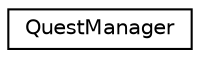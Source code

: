 digraph "Graphical Class Hierarchy"
{
  edge [fontname="Helvetica",fontsize="10",labelfontname="Helvetica",labelfontsize="10"];
  node [fontname="Helvetica",fontsize="10",shape=record];
  rankdir="LR";
  Node0 [label="QuestManager",height=0.2,width=0.4,color="black", fillcolor="white", style="filled",URL="$class_quest_manager.html",tooltip="Developed by: Peao (rngs); Quest Manager. "];
}
